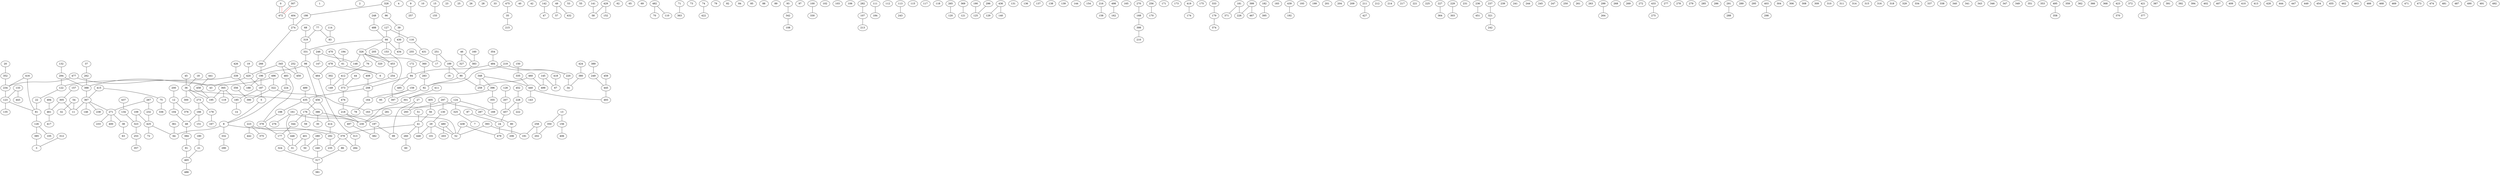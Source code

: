 graph ErdRen500_350_KrI_178 {
0;
1;
2;
3;
4;
5;
6;
7;
8;
9;
10;
11;
12;
13;
14;
15;
16;
17;
18;
19;
20;
21;
22;
23;
24;
25;
26;
27;
28;
29;
30;
31;
32;
33;
34;
35;
36;
37;
38;
39;
40;
41;
42;
43;
44;
45;
46;
47;
48;
49;
50;
51;
52;
53;
54;
55;
56;
57;
58;
59;
60;
61;
62;
63;
64;
65;
66;
67;
68;
69;
70;
71;
72;
73;
74;
75;
76;
77;
78;
79;
80;
81;
82;
83;
84;
85;
86;
87;
88;
89;
90;
91;
92;
93;
94;
95;
96;
97;
98;
99;
100;
101;
102;
103;
104;
105;
106;
107;
108;
109;
110;
111;
112;
113;
114;
115;
116;
117;
118;
119;
120;
121;
122;
123;
124;
125;
126;
127;
128;
129;
130;
131;
132;
133;
134;
135;
136;
137;
138;
139;
140;
141;
142;
143;
144;
145;
146;
147;
148;
149;
150;
151;
152;
153;
154;
155;
156;
157;
158;
159;
160;
161;
162;
163;
164;
165;
166;
167;
168;
169;
170;
171;
172;
173;
174;
175;
176;
177;
178;
179;
180;
181;
182;
183;
184;
185;
186;
187;
188;
189;
190;
191;
192;
193;
194;
195;
196;
197;
198;
199;
200;
201;
202;
203;
204;
205;
206;
207;
208;
209;
210;
211;
212;
213;
214;
215;
216;
217;
218;
219;
220;
221;
222;
223;
224;
225;
226;
227;
228;
229;
230;
231;
232;
233;
234;
235;
236;
237;
238;
239;
240;
241;
242;
243;
244;
245;
246;
247;
248;
249;
250;
251;
252;
253;
254;
255;
256;
257;
258;
259;
260;
261;
262;
263;
264;
265;
266;
267;
268;
269;
270;
271;
272;
273;
274;
275;
276;
277;
278;
279;
280;
281;
282;
283;
284;
285;
286;
287;
288;
289;
290;
291;
292;
293;
294;
295;
296;
297;
298;
299;
300;
301;
302;
303;
304;
305;
306;
307;
308;
309;
310;
311;
312;
313;
314;
315;
316;
317;
318;
319;
320;
321;
322;
323;
324;
325;
326;
327;
328;
329;
330;
331;
332;
333;
334;
335;
336;
337;
338;
339;
340;
341;
342;
343;
344;
345;
346;
347;
348;
349;
350;
351;
352;
353;
354;
355;
356;
357;
358;
359;
360;
361;
362;
363;
364;
365;
366;
367;
368;
369;
370;
371;
372;
373;
374;
375;
376;
377;
378;
379;
380;
381;
382;
383;
384;
385;
386;
387;
388;
389;
390;
391;
392;
393;
394;
395;
396;
397;
398;
399;
400;
401;
402;
403;
404;
405;
406;
407;
408;
409;
410;
411;
412;
413;
414;
415;
416;
417;
418;
419;
420;
421;
422;
423;
424;
425;
426;
427;
428;
429;
430;
431;
432;
433;
434;
435;
436;
437;
438;
439;
440;
441;
442;
443;
444;
445;
446;
447;
448;
449;
450;
451;
452;
453;
454;
455;
456;
457;
458;
459;
460;
461;
462;
463;
464;
465;
466;
467;
468;
469;
470;
471;
472;
473;
474;
475;
476;
477;
478;
479;
480;
481;
482;
483;
484;
485;
486;
487;
488;
489;
490;
491;
492;
493;
494;
495;
496;
497;
498;
499;
271 -- 400[weight="66"];
496 -- 388[weight="63"];
299 -- 264[weight="17"];
116 -- 431[weight="11"];
283 -- 92[weight="68"];
198 -- 378[weight="18"];
252 -- 450[weight="64"];
182 -- 395[weight="25"];
339 -- 122[weight="48"];
398 -- 210[weight="49"];
74 -- 422[weight="98"];
18 -- 36[weight="16"];
483 -- 378[weight="13"];
104 -- 48[weight="44"];
35 -- 215[weight="38"];
75 -- 336[weight="65"];
216 -- 158[weight="97"];
365 -- 185[weight="89"];
477 -- 43[weight="61"];
393 -- 52[weight="47"];
465 -- 486[weight="11"];
348 -- 396[weight="25"];
418 -- 67[weight="88"];
416 -- 234[weight="13"];
27 -- 99[weight="55"];
56 -- 41[weight="96"];
27 -- 293[weight="39"];
477 -- 234[weight="98"];
404 -- 274[weight="85"];
176 -- 344[weight="30"];
383 -- 90[weight="51"];
45 -- 36[weight="60"];
322 -- 390[weight="51"];
328 -- 96[weight="52"];
322 -- 163[weight="53"];
317 -- 381[weight="6"];
305 -- 461[weight="2"];
157 -- 305[weight="59"];
208 -- 164[weight="60"];
345 -- 420[weight="78"];
297 -- 287[weight="10"];
220 -- 34[weight="56"];
296 -- 125[weight="2"];
380 -- 34[weight="43"];
126 -- 385[weight="78"];
124 -- 325[weight="66"];
342 -- 108[weight="14"];
460 -- 259[weight="8"];
36 -- 195[weight="24"];
161 -- 276[weight="70"];
54 -- 11[weight="17"];
71 -- 363[weight="68"];
478 -- 464[weight="68"];
87 -- 24[weight="46"];
37 -- 262[weight="36"];
189 -- 16[weight="14"];
54 -- 32[weight="90"];
246 -- 148[weight="18"];
393 -- 191[weight="51"];
305 -- 11[weight="41"];
249 -- 445[weight="7"];
194 -- 61[weight="89"];
123 -- 81[weight="19"];
326 -- 320[weight="75"];
333 -- 179[weight="32"];
440 -- 493[weight="2"];
66 -- 331[weight="92"];
172 -- 94[weight="15"];
38 -- 63[weight="57"];
384 -- 91[weight="61"];
159 -- 164[weight="39"];
197 -- 382[weight="69"];
476 -- 218[weight="85"];
373 -- 476[weight="27"];
127 -- 66[weight="93"];
385 -- 3[weight="97"];
19 -- 420[weight="51"];
256 -- 170[weight="19"];
29 -- 52[weight="4"];
49 -- 432[weight="14"];
109 -- 425[weight="93"];
482 -- 70[weight="91"];
435 -- 198[weight="42"];
251 -- 189[weight="23"];
421 -- 377[weight="79"];
41 -- 379[weight="47"];
386 -- 30[weight="57"];
326 -- 76[weight="6"];
13 -- 350[weight="22"];
435 -- 386[weight="88"];
76 -- 412[weight="97"];
496 -- 322[weight="55"];
419 -- 174[weight="80"];
379 -- 284[weight="41"];
457 -- 24[weight="26"];
176 -- 52[weight="5"];
262 -- 388[weight="65"];
153 -- 397[weight="21"];
307 -- 472[weight="83"];
411 -- 301[weight="50"];
13 -- 156[weight="82"];
218 -- 230[weight="52"];
291 -- 288[weight="64"];
187 -- 5[weight="73"];
80 -- 206[weight="64"];
94 -- 208[weight="45"];
301 -- 230[weight="13"];
494 -- 461[weight="99"];
294 -- 388[weight="62"];
416 -- 81[weight="49"];
15 -- 155[weight="75"];
232 -- 425[weight="82"];
396 -- 301[weight="14"];
8 -- 332[weight="83"];
495 -- 358[weight="12"];
326 -- 453[weight="41"];
423 -- 370[weight="29"];
328 -- 186[weight="29"];
93 -- 342[weight="53"];
408 -- 208[weight="60"];
91 -- 465[weight="91"];
265 -- 120[weight="27"];
348 -- 440[weight="1"];
237 -- 321[weight="21"];
211 -- 427[weight="78"];
271 -- 233[weight="77"];
207 -- 457[weight="65"];
335 -- 440[weight="37"];
187 -- 185[weight="55"];
90 -- 259[weight="22"];
464 -- 313[weight="15"];
20 -- 352[weight="75"];
321 -- 242[weight="32"];
274 -- 266[weight="23"];
415 -- 367[weight="56"];
145 -- 67[weight="23"];
181 -- 371[weight="21"];
77 -- 319[weight="1"];
388 -- 367[weight="63"];
98 -- 456[weight="3"];
484 -- 220[weight="69"];
365 -- 119[weight="6"];
294 -- 122[weight="81"];
483 -- 224[weight="53"];
240 -- 317[weight="89"];
168 -- 398[weight="30"];
436 -- 140[weight="5"];
189 -- 90[weight="16"];
156 -- 406[weight="27"];
236 -- 451[weight="89"];
260 -- 60[weight="58"];
297 -- 130[weight="43"];
29 -- 101[weight="50"];
425 -- 64[weight="2"];
456 -- 414[weight="48"];
134 -- 323[weight="3"];
98 -- 464[weight="94"];
438 -- 52[weight="14"];
401 -- 50[weight="91"];
489 -- 435[weight="99"];
420 -- 43[weight="87"];
66 -- 434[weight="98"];
355 -- 169[weight="9"];
273 -- 178[weight="83"];
461 -- 417[weight="50"];
12 -- 104[weight="75"];
24 -- 479[weight="96"];
176 -- 59[weight="65"];
258 -- 202[weight="98"];
81 -- 126[weight="30"];
453 -- 254[weight="90"];
354 -- 484[weight="37"];
223 -- 379[weight="34"];
46 -- 327[weight="89"];
365 -- 195[weight="92"];
426 -- 339[weight="69"];
352 -- 234[weight="96"];
190 -- 125[weight="41"];
196 -- 188[weight="19"];
438 -- 479[weight="92"];
107 -- 213[weight="60"];
498 -- 162[weight="25"];
205 -- 453[weight="37"];
133 -- 123[weight="67"];
41 -- 260[weight="75"];
98 -- 196[weight="53"];
458 -- 195[weight="88"];
39 -- 430[weight="30"];
389 -- 249[weight="81"];
412 -- 373[weight="65"];
179 -- 374[weight="20"];
86 -- 317[weight="80"];
429 -- 58[weight="22"];
122 -- 22[weight="6"];
127 -- 116[weight="14"];
5 -- 8[weight="22"];
128 -- 207[weight="87"];
266 -- 196[weight="53"];
475 -- 35[weight="17"];
36 -- 273[weight="71"];
246 -- 147[weight="64"];
145 -- 499[weight="11"];
437 -- 134[weight="94"];
325 -- 7[weight="57"];
113 -- 243[weight="19"];
9 -- 257[weight="28"];
441 -- 458[weight="22"];
77 -- 83[weight="66"];
44 -- 373[weight="9"];
100 -- 330[weight="37"];
228 -- 457[weight="1"];
420 -- 187[weight="12"];
433 -- 275[weight="10"];
280 -- 240[weight="40"];
160 -- 383[weight="30"];
141 -- 58[weight="94"];
271 -- 38[weight="99"];
326 -- 148[weight="91"];
459 -- 445[weight="82"];
345 -- 483[weight="46"];
66 -- 153[weight="81"];
66 -- 326[weight="56"];
229 -- 303[weight="3"];
323 -- 253[weight="23"];
227 -- 364[weight="32"];
219 -- 92[weight="8"];
109 -- 323[weight="48"];
429 -- 152[weight="73"];
51 -- 41[weight="70"];
488 -- 66[weight="59"];
130 -- 29[weight="79"];
68 -- 319[weight="98"];
367 -- 238[weight="4"];
430 -- 434[weight="20"];
22 -- 81[weight="80"];
161 -- 446[weight="52"];
248 -- 488[weight="78"];
180 -- 21[weight="2"];
46 -- 383[weight="95"];
345 -- 450[weight="41"];
61 -- 6[weight="83"];
124 -- 163[weight="24"];
94 -- 485[weight="49"];
424 -- 380[weight="69"];
344 -- 177[weight="65"];
302 -- 149[weight="34"];
446 -- 31[weight="88"];
181 -- 226[weight="59"];
292 -- 235[weight="89"];
360 -- 283[weight="44"];
281 -- 230[weight="89"];
164 -- 78[weight="26"];
224 -- 8[weight="8"];
234 -- 123[weight="12"];
414 -- 292[weight="75"];
255 -- 17[weight="7"];
219 -- 220[weight="66"];
8 -- 292[weight="17"];
270 -- 168[weight="14"];
415 -- 75[weight="35"];
350 -- 202[weight="64"];
92 -- 397[weight="87"];
460 -- 499[weight="44"];
123 -- 135[weight="17"];
287 -- 80[weight="47"];
48 -- 384[weight="83"];
0 -- 472[weight="95"];
401 -- 31[weight="6"];
379 -- 235[weight="62"];
497 -- 382[weight="65"];
367 -- 271[weight="49"];
254 -- 373[weight="5"];
280 -- 50[weight="4"];
399 -- 226[weight="17"];
228 -- 222[weight="95"];
361 -- 64[weight="5"];
456 -- 176[weight="76"];
126 -- 105[weight="40"];
267 -- 232[weight="77"];
452 -- 228[weight="24"];
332 -- 290[weight="98"];
480 -- 52[weight="96"];
166 -- 48[weight="46"];
378 -- 177[weight="13"];
267 -- 271[weight="56"];
36 -- 300[weight="8"];
208 -- 435[weight="4"];
12 -- 376[weight="51"];
425 -- 72[weight="35"];
166 -- 151[weight="58"];
367 -- 146[weight="74"];
326 -- 360[weight="68"];
412 -- 149[weight="15"];
253 -- 357[weight="43"];
29 -- 448[weight="21"];
185 -- 14[weight="71"];
399 -- 467[weight="94"];
36 -- 435[weight="34"];
124 -- 169[weight="81"];
132 -- 294[weight="19"];
223 -- 442[weight="76"];
319 -- 331[weight="68"];
218 -- 197[weight="12"];
386 -- 230[weight="53"];
223 -- 375[weight="55"];
133 -- 443[weight="74"];
369 -- 121[weight="91"];
331 -- 98[weight="86"];
478 -- 6[weight="30"];
436 -- 129[weight="2"];
114 -- 83[weight="81"];
197 -- 99[weight="54"];
41 -- 448[weight="98"];
186 -- 274[weight="39"];
161 -- 230[weight="44"];
90 -- 92[weight="46"];
282 -- 107[weight="11"];
8 -- 64[weight="51"];
150 -- 335[weight="78"];
339 -- 188[weight="49"];
159 -- 95[weight="13"];
396 -- 355[weight="21"];
273 -- 166[weight="89"];
403 -- 298[weight="83"];
312 -- 3[weight="6"];
367 -- 11[weight="34"];
111 -- 184[weight="74"];
297 -- 293[weight="61"];
21 -- 465[weight="2"];
49 -- 57[weight="73"];
440 -- 143[weight="45"];
258 -- 191[weight="31"];
96 -- 39[weight="11"];
445 -- 493[weight="7"];
177 -- 31[weight="42"];
439 -- 192[weight="85"];
142 -- 47[weight="81"];
313 -- 284[weight="49"];
178 -- 167[weight="69"];
470 -- 61[weight="25"];
348 -- 259[weight="50"];
480 -- 203[weight="30"];
482 -- 110[weight="62"];
356 -- 390[weight="13"];
251 -- 17[weight="80"];
200 -- 12[weight="96"];
324 -- 317[weight="27"];
484 -- 94[weight="68"];
405 -- 56[weight="66"];
196 -- 187[weight="57"];
0 -- 472 [color=red,] ;
307 -- 472 [color=red,] ;
}